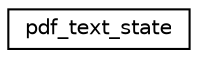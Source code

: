 digraph "Graphical Class Hierarchy"
{
 // LATEX_PDF_SIZE
  edge [fontname="Helvetica",fontsize="10",labelfontname="Helvetica",labelfontsize="10"];
  node [fontname="Helvetica",fontsize="10",shape=record];
  rankdir="LR";
  Node0 [label="pdf_text_state",height=0.2,width=0.4,color="black", fillcolor="white", style="filled",URL="$structpdf__text__state.html",tooltip=" "];
}
